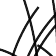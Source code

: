 \begin{tikzpicture}[remember picture,overlay,scale=1,yshift=-2cm]
\pgfdeclarelayer{bg}
\pgfsetlayers{bg,main} 
\coordinate (decaypoint) at (0, 0);
\pgfmathsetseed{42069}

% Tracks
\foreach \i in {1,2,...,100} {
    \pgfmathsetmacro{\angleStart}{random(0,360)}
    \pgfmathsetmacro{\chargePolarity}{random(0,1) > 0.5 ? 1 : -1}
    \pgfmathsetmacro{\angleEnd}{\angleStart + random(30,140)*\chargePolarity}
    \pgfmathsetmacro{\radius}{random(0.1,4.0)}
    
    \draw[thick, opacity=0.9, black] (decaypoint) arc[start angle=\angleStart, end angle=\angleEnd, radius=\radius];
}

% Detector Layers
\begin{pgfonlayer}{bg}
    \foreach \r in {0.5, 1.5, 2.5, 3.5, 4.5} {
        \draw[thick, gray, densely dashed] (0,0) circle (\r);
    }
\end{pgfonlayer}

\end{tikzpicture}